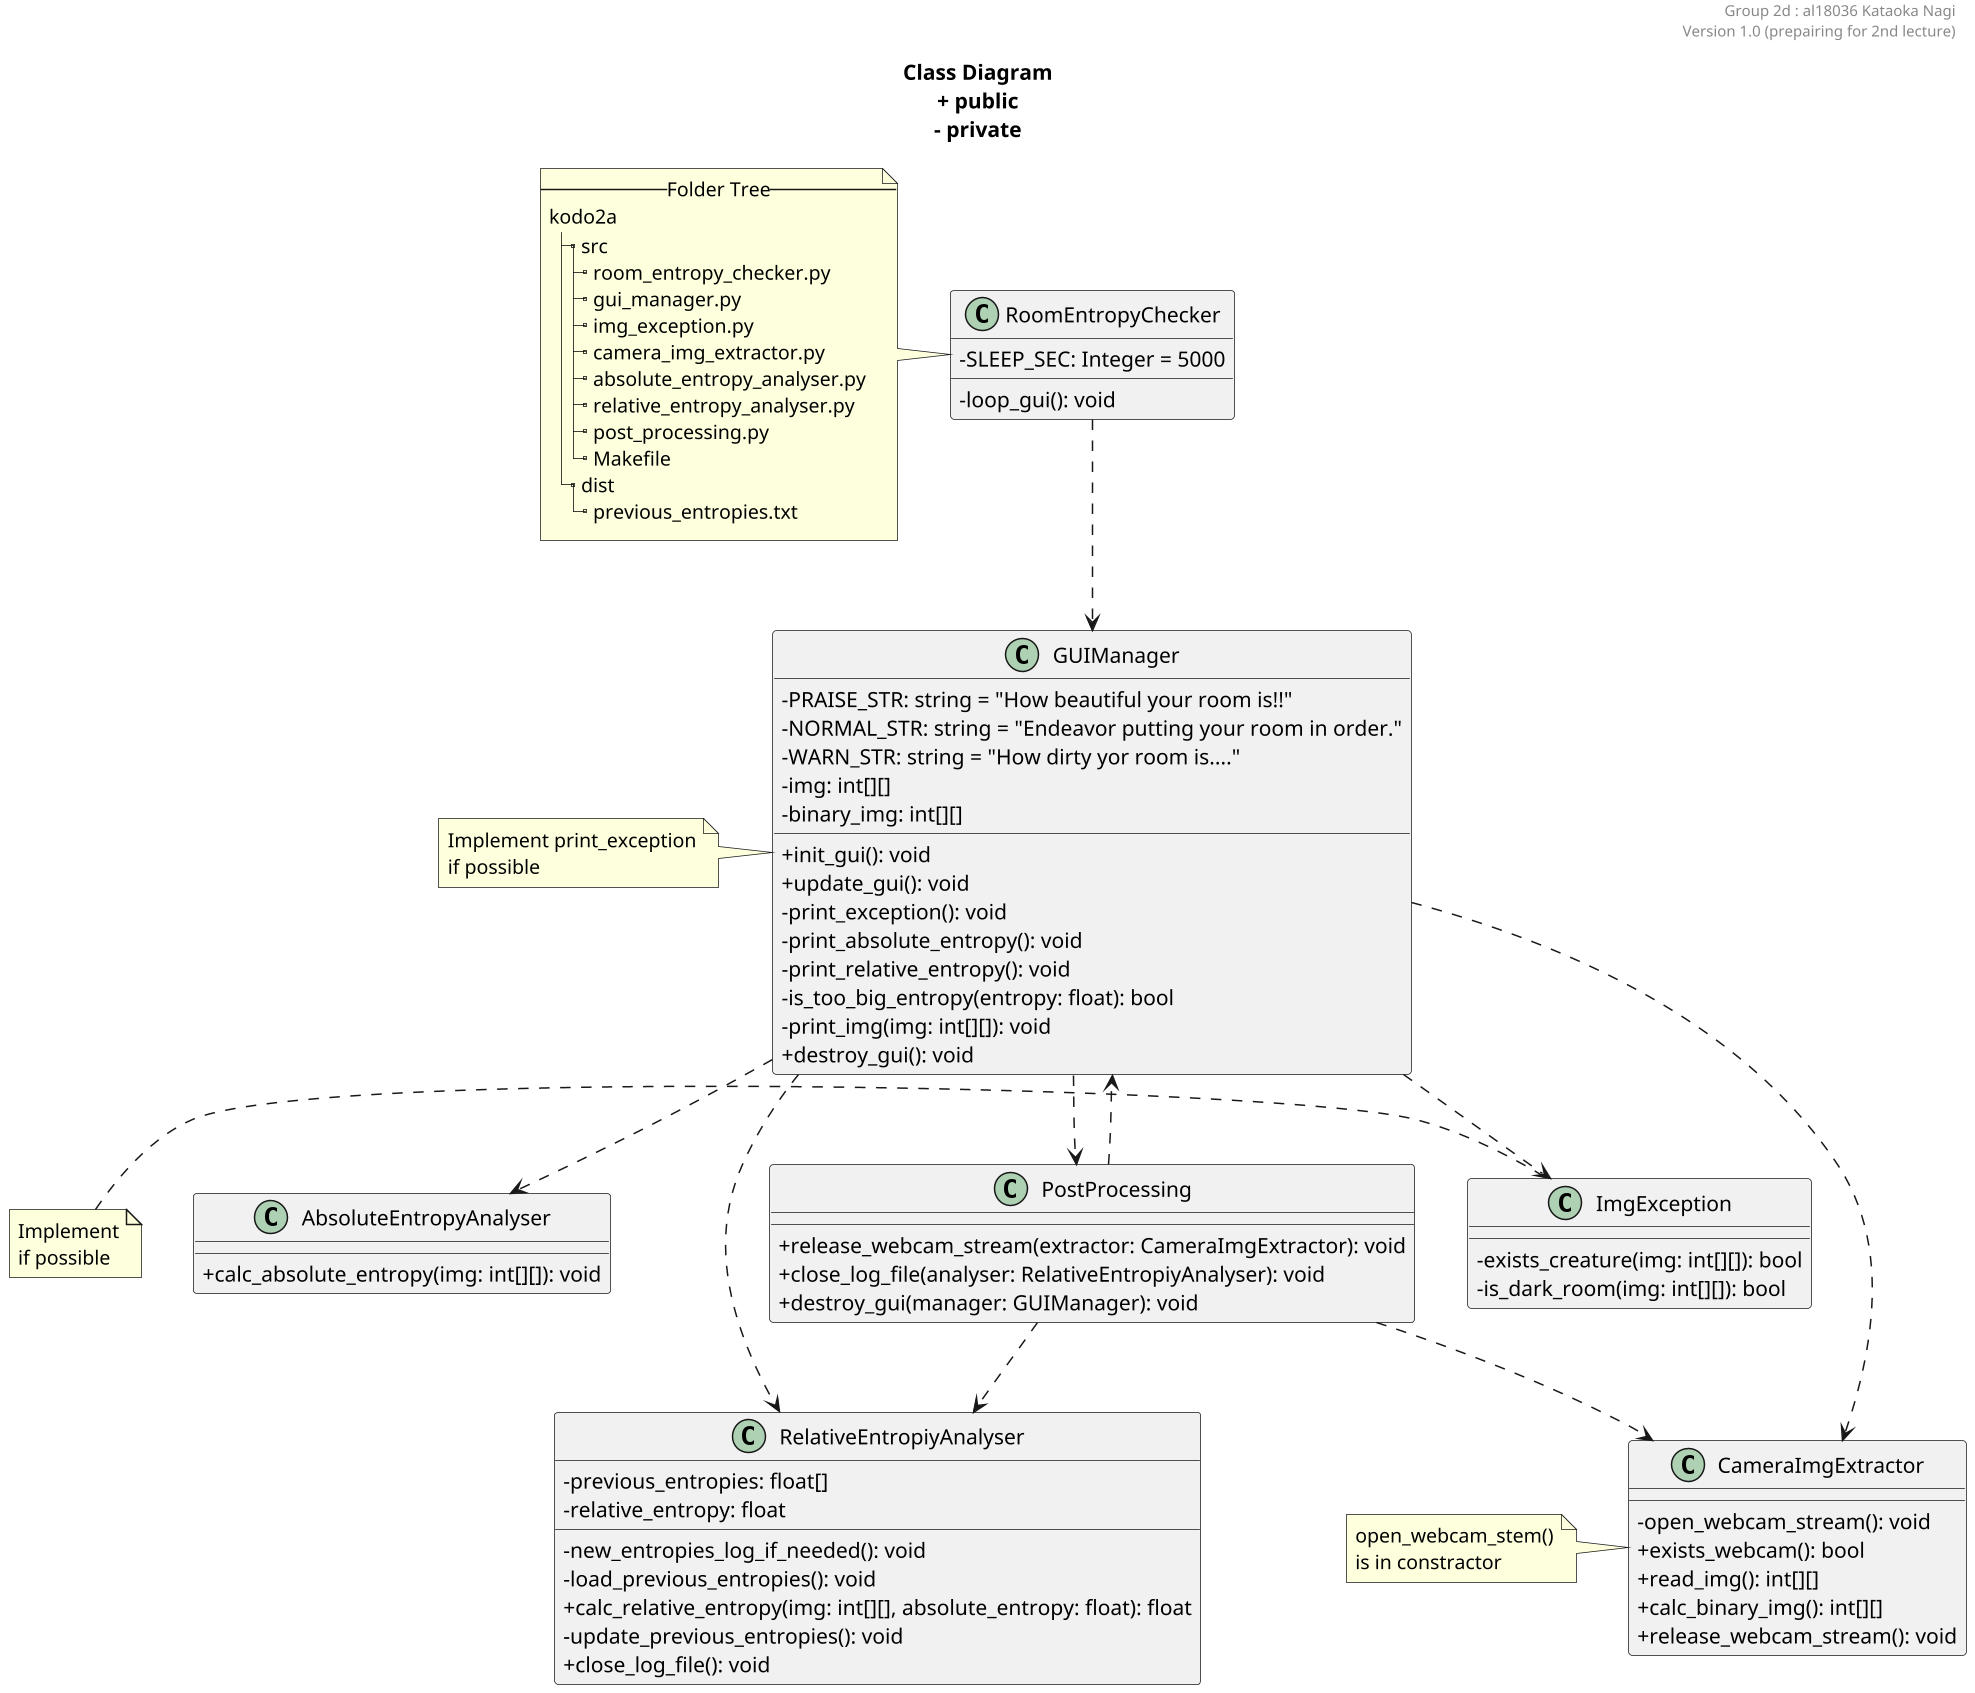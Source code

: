 ' @file   class_diagram.pu
' @auther Group 2d, AL18036 Kataoka Nagi
' @note   クラス図出力用のファイル
' @see    https://qiita.com/opengl-8080/items/98c510b8ca060bdd2ea3

@startuml
scale 1.5
skinparam DefaultFontName メイリオ
' 可視性の変更
skinparam classAttributeIconSize 0

header 
Group 2d : al18036 Kataoka Nagi
Version 1.0 (prepairing for 2nd lecture)
end header

title
**Class Diagram**
+ public
~- private
end title
' __static__

' class def
' @see https://qiita.com/KeithYokoma/items/ee21fec6a3ebb5d1e9a8

class RoomEntropyChecker {
  - SLEEP_SEC: Integer = 5000

  ' - new_instance(): void
  - loop_gui(): void
  ' - post_processing(): void
}
note left
  --Folder Tree--
  kodo2a
  |_ src
    |_ room_entropy_checker.py
    |_ gui_manager.py
    |_ img_exception.py
    |_ camera_img_extractor.py
    |_ absolute_entropy_analyser.py
    |_ relative_entropy_analyser.py
    |_ post_processing.py
    |_ Makefile
  |_ dist
    |_ previous_entropies.txt
end note

RoomEntropyChecker ..> GUIManager


' class CleanMovie {
'   - should_clean_data: bool

'   - is_same_camera_pos(): void
'   + clean_movie_if_needed(): void
' }
' note left
' Implement if possible
' end note

class GUIManager {
  - PRAISE_STR: string = "How beautiful your room is!!"
  - NORMAL_STR: string = "Endeavor putting your room in order."
  - WARN_STR: string = "How dirty yor room is...."
  - img: int[][]
  - binary_img: int[][]

  + init_gui(): void
  + update_gui(): void
  - print_exception(): void
  - print_absolute_entropy(): void
  - print_relative_entropy(): void
  - is_too_big_entropy(entropy: float): bool
  - print_img(img: int[][]): void
  + destroy_gui(): void
}
note left
Implement print_exception
if possible
end note

GUIManager ..> ImgException
GUIManager ..> AbsoluteEntropyAnalyser
GUIManager ..> RelativeEntropiyAnalyser
GUIManager ..> CameraImgExtractor
GUIManager ..> PostProcessing

class ImgException {
  ' + exists_any_exception(): void
  ' - exists_webcam(extractor: CametaImgExtractor): bool
  - exists_creature(img: int[][]): bool
  - is_dark_room(img: int[][]): bool
}
note left
Implement
if possible
end note

class CameraImgExtractor {
  - open_webcam_stream(): void
  + exists_webcam(): bool
  + read_img(): int[][]
  + calc_binary_img(): int[][]
  + release_webcam_stream(): void
}
note left
open_webcam_stem()
is in constractor
end note

class AbsoluteEntropyAnalyser {
  ' - AbsoluteEntropy: float = 0.0f

  + calc_absolute_entropy(img: int[][]): void
  ' + get_absolute_entropy(): float
}

class RelativeEntropiyAnalyser {
  - previous_entropies: float[]
  - relative_entropy: float

  - new_entropies_log_if_needed(): void
  - load_previous_entropies(): void
  + calc_relative_entropy(img: int[][], absolute_entropy: float): float
  - update_previous_entropies(): void
  + close_log_file(): void
}

' @see http://labs.eecs.tottori-u.ac.jp/sd/Member/oyamada/OpenCV/html/py_tutorials/py_gui/py_video_display/py_video_display.html
class PostProcessing {
  ' + post_processing_if_needed(): void
  + release_webcam_stream(extractor: CameraImgExtractor): void
  + close_log_file(analyser: RelativeEntropiyAnalyser): void
  + destroy_gui(manager: GUIManager): void
}

PostProcessing ..> CameraImgExtractor
PostProcessing ..> RelativeEntropiyAnalyser
PostProcessing ..> GUIManager

' ********** PlantUML Tutorial **********

' note left

'   --木構造--
'   |_build.gradle
'   |_src
'     |_main
'       |_java
'         |_**bold**
'         |_--strike--
'         |_//itaric//
'         |___underline__
'         |_""monospace""
'     |_test

' end note

' class Hello　<<StereoType>> {
'     {abstract} one: String
'     {static} three(param1: String, param2: int): boolean
'     String two
'     int four(List<String> param)
' }
' class World <Template>{
'     - privateField: int
'     # protectedField: int
'     ~ packagePrivateField: int
'     + publicField: int

'     - privateMethod(): void
'     # protectedMethod(): void
'     ~ packagePrivateMethod(): void
'     + publicMethod(): void
' }
' note left : note
' note top of Hello: note

' interface hoge
' abstruct class hoge
' enum HelloWorld {
'     ONE
'     TWO
'     THREE
' }

' interface One
' interface Two
' interface Three extends Two
' interface Four
' class Five implements One, Three
' class Six extends Five implements Four {
'     field: String
'     method(): void
' }

' Hello -- World
' One --> Two
' Three <-- Four
' Five <--> Six
' Seven x-- Eight
' Nine --x Ten
' One ..> Two
' Three <.. Four
' One --|> Two
' Three <|-- Four
' One ..|> Two
' Three <|.. Four
' One --o Two
' Three o-- Four
' One --* Two
' Three *-- Four
' One -- Two : Hoge
' Three -- Four : Fuga >
' Five -- Six : < Piyo
' One "Foo" -- Two 
' Three -- "Bar" Four
' Five "1" -- "1..*" Six
' Seven "1 Fizz" -- "~* Buzz" Eight

' package one.two {
'     class Hello
' }
' package three.four {
'     World -- Hello
' }

' Hello -- World
' note on link
' hoge
' fuga
' end note

@enduml